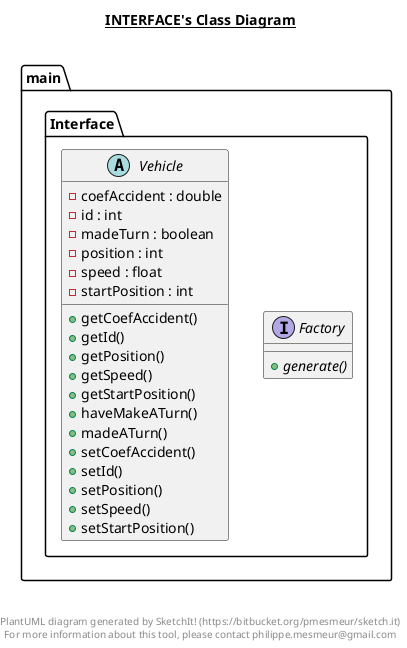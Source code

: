 @startuml

title __INTERFACE's Class Diagram__\n

  namespace main {
    namespace Interface {
      interface main.Interface.Factory {
          {abstract} + generate()
      }
    }
  }
  

  namespace main {
    namespace Interface {
      abstract class main.Interface.Vehicle {
          - coefAccident : double
          - id : int
          - madeTurn : boolean
          - position : int
          - speed : float
          - startPosition : int
          + getCoefAccident()
          + getId()
          + getPosition()
          + getSpeed()
          + getStartPosition()
          + haveMakeATurn()
          + madeATurn()
          + setCoefAccident()
          + setId()
          + setPosition()
          + setSpeed()
          + setStartPosition()
      }
    }
  }
  



right footer


PlantUML diagram generated by SketchIt! (https://bitbucket.org/pmesmeur/sketch.it)
For more information about this tool, please contact philippe.mesmeur@gmail.com
endfooter

@enduml
